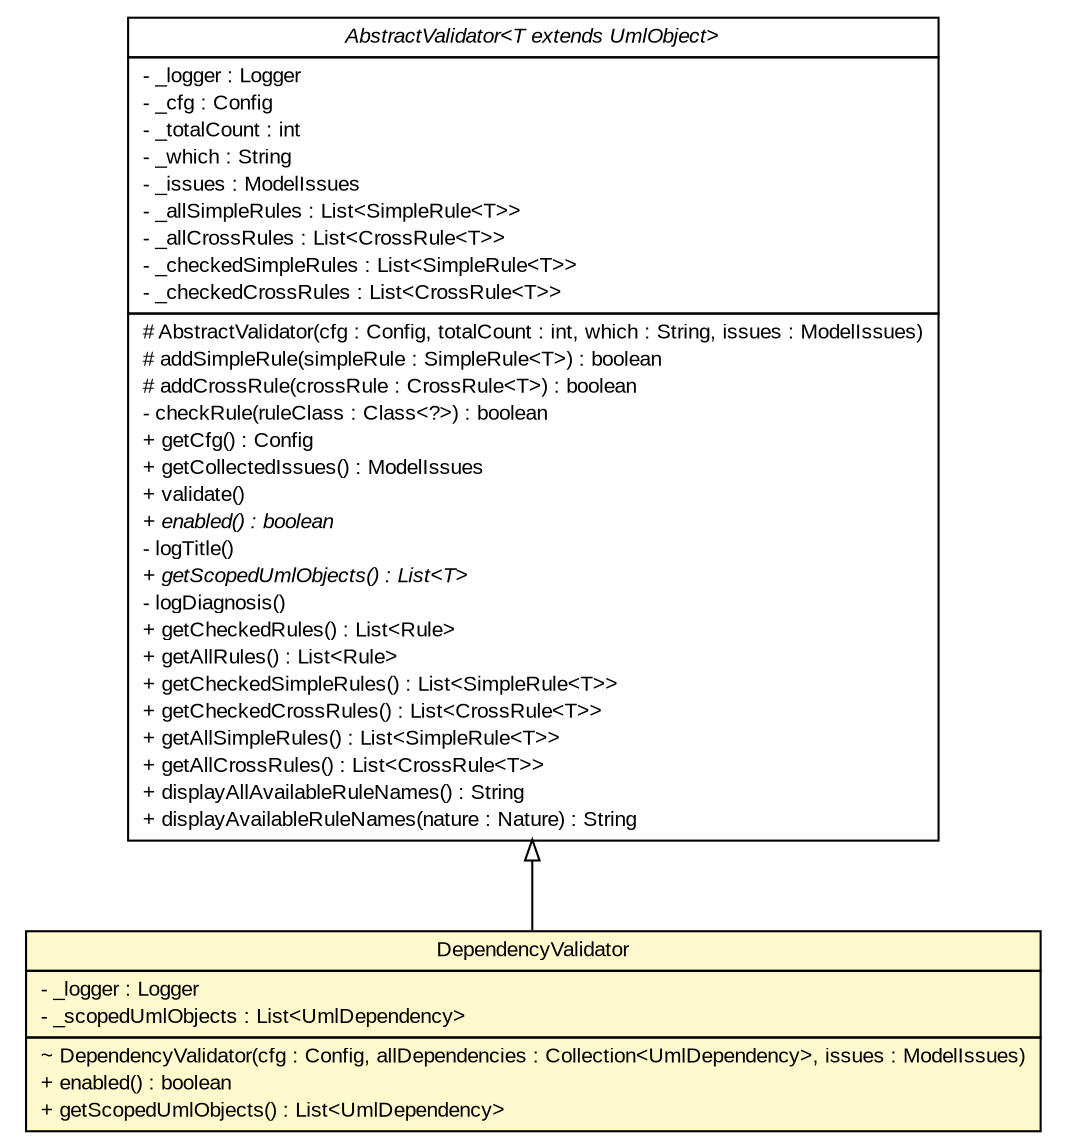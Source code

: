 #!/usr/local/bin/dot
#
# Class diagram 
# Generated by UMLGraph version R5_6_6-6-g3bdff0 (http://www.umlgraph.org/)
#

digraph G {
	edge [fontname="arial",fontsize=10,labelfontname="arial",labelfontsize=10];
	node [fontname="arial",fontsize=10,shape=plaintext];
	nodesep=0.25;
	ranksep=0.5;
	// org.tanjakostic.jcleancim.validation.DependencyValidator
	c96548 [label=<<table title="org.tanjakostic.jcleancim.validation.DependencyValidator" border="0" cellborder="1" cellspacing="0" cellpadding="2" port="p" bgcolor="lemonChiffon" href="./DependencyValidator.html">
		<tr><td><table border="0" cellspacing="0" cellpadding="1">
<tr><td align="center" balign="center"> DependencyValidator </td></tr>
		</table></td></tr>
		<tr><td><table border="0" cellspacing="0" cellpadding="1">
<tr><td align="left" balign="left"> - _logger : Logger </td></tr>
<tr><td align="left" balign="left"> - _scopedUmlObjects : List&lt;UmlDependency&gt; </td></tr>
		</table></td></tr>
		<tr><td><table border="0" cellspacing="0" cellpadding="1">
<tr><td align="left" balign="left"> ~ DependencyValidator(cfg : Config, allDependencies : Collection&lt;UmlDependency&gt;, issues : ModelIssues) </td></tr>
<tr><td align="left" balign="left"> + enabled() : boolean </td></tr>
<tr><td align="left" balign="left"> + getScopedUmlObjects() : List&lt;UmlDependency&gt; </td></tr>
		</table></td></tr>
		</table>>, URL="./DependencyValidator.html", fontname="arial", fontcolor="black", fontsize=10.0];
	// org.tanjakostic.jcleancim.validation.AbstractValidator<T extends org.tanjakostic.jcleancim.model.UmlObject>
	c96664 [label=<<table title="org.tanjakostic.jcleancim.validation.AbstractValidator" border="0" cellborder="1" cellspacing="0" cellpadding="2" port="p" href="./AbstractValidator.html">
		<tr><td><table border="0" cellspacing="0" cellpadding="1">
<tr><td align="center" balign="center"><font face="Arial Italic"> AbstractValidator&lt;T extends UmlObject&gt; </font></td></tr>
		</table></td></tr>
		<tr><td><table border="0" cellspacing="0" cellpadding="1">
<tr><td align="left" balign="left"> - _logger : Logger </td></tr>
<tr><td align="left" balign="left"> - _cfg : Config </td></tr>
<tr><td align="left" balign="left"> - _totalCount : int </td></tr>
<tr><td align="left" balign="left"> - _which : String </td></tr>
<tr><td align="left" balign="left"> - _issues : ModelIssues </td></tr>
<tr><td align="left" balign="left"> - _allSimpleRules : List&lt;SimpleRule&lt;T&gt;&gt; </td></tr>
<tr><td align="left" balign="left"> - _allCrossRules : List&lt;CrossRule&lt;T&gt;&gt; </td></tr>
<tr><td align="left" balign="left"> - _checkedSimpleRules : List&lt;SimpleRule&lt;T&gt;&gt; </td></tr>
<tr><td align="left" balign="left"> - _checkedCrossRules : List&lt;CrossRule&lt;T&gt;&gt; </td></tr>
		</table></td></tr>
		<tr><td><table border="0" cellspacing="0" cellpadding="1">
<tr><td align="left" balign="left"> # AbstractValidator(cfg : Config, totalCount : int, which : String, issues : ModelIssues) </td></tr>
<tr><td align="left" balign="left"> # addSimpleRule(simpleRule : SimpleRule&lt;T&gt;) : boolean </td></tr>
<tr><td align="left" balign="left"> # addCrossRule(crossRule : CrossRule&lt;T&gt;) : boolean </td></tr>
<tr><td align="left" balign="left"> - checkRule(ruleClass : Class&lt;?&gt;) : boolean </td></tr>
<tr><td align="left" balign="left"> + getCfg() : Config </td></tr>
<tr><td align="left" balign="left"> + getCollectedIssues() : ModelIssues </td></tr>
<tr><td align="left" balign="left"> + validate() </td></tr>
<tr><td align="left" balign="left"><font face="Arial Italic" point-size="10.0"> + enabled() : boolean </font></td></tr>
<tr><td align="left" balign="left"> - logTitle() </td></tr>
<tr><td align="left" balign="left"><font face="Arial Italic" point-size="10.0"> + getScopedUmlObjects() : List&lt;T&gt; </font></td></tr>
<tr><td align="left" balign="left"> - logDiagnosis() </td></tr>
<tr><td align="left" balign="left"> + getCheckedRules() : List&lt;Rule&gt; </td></tr>
<tr><td align="left" balign="left"> + getAllRules() : List&lt;Rule&gt; </td></tr>
<tr><td align="left" balign="left"> + getCheckedSimpleRules() : List&lt;SimpleRule&lt;T&gt;&gt; </td></tr>
<tr><td align="left" balign="left"> + getCheckedCrossRules() : List&lt;CrossRule&lt;T&gt;&gt; </td></tr>
<tr><td align="left" balign="left"> + getAllSimpleRules() : List&lt;SimpleRule&lt;T&gt;&gt; </td></tr>
<tr><td align="left" balign="left"> + getAllCrossRules() : List&lt;CrossRule&lt;T&gt;&gt; </td></tr>
<tr><td align="left" balign="left"> + displayAllAvailableRuleNames() : String </td></tr>
<tr><td align="left" balign="left"> + displayAvailableRuleNames(nature : Nature) : String </td></tr>
		</table></td></tr>
		</table>>, URL="./AbstractValidator.html", fontname="arial", fontcolor="black", fontsize=10.0];
	//org.tanjakostic.jcleancim.validation.DependencyValidator extends org.tanjakostic.jcleancim.validation.AbstractValidator<org.tanjakostic.jcleancim.model.UmlDependency>
	c96664:p -> c96548:p [dir=back,arrowtail=empty];
}

